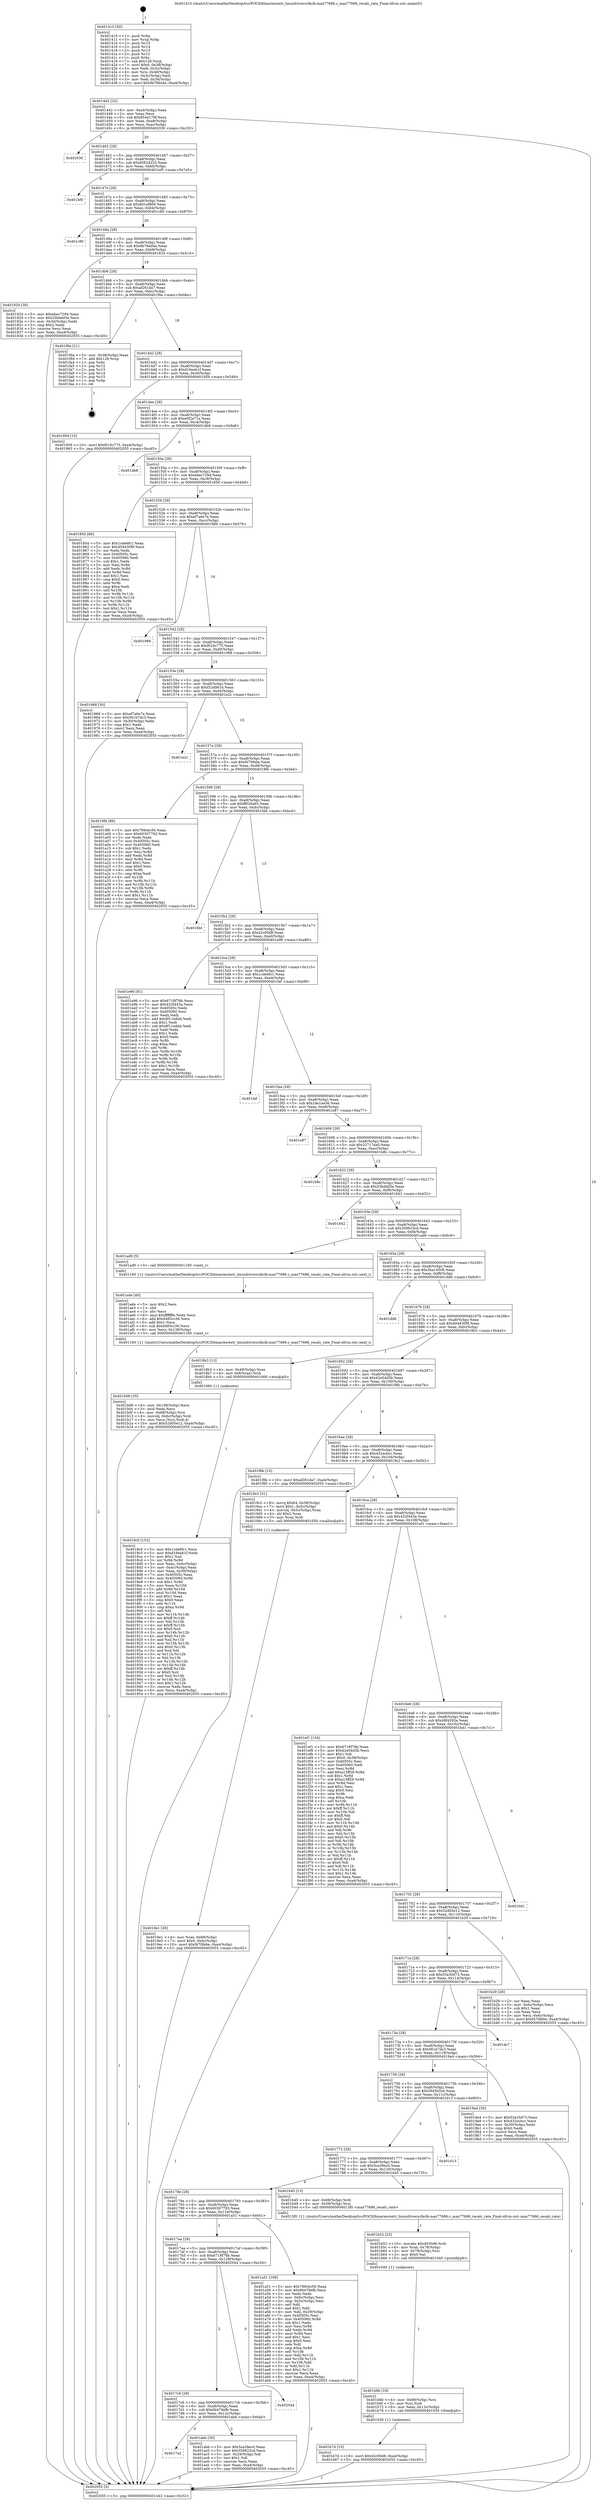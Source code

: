 digraph "0x401410" {
  label = "0x401410 (/mnt/c/Users/mathe/Desktop/tcc/POCII/binaries/extr_linuxdriversclkclk-max77686.c_max77686_recalc_rate_Final-ollvm.out::main(0))"
  labelloc = "t"
  node[shape=record]

  Entry [label="",width=0.3,height=0.3,shape=circle,fillcolor=black,style=filled]
  "0x401442" [label="{
     0x401442 [32]\l
     | [instrs]\l
     &nbsp;&nbsp;0x401442 \<+6\>: mov -0xa4(%rbp),%eax\l
     &nbsp;&nbsp;0x401448 \<+2\>: mov %eax,%ecx\l
     &nbsp;&nbsp;0x40144a \<+6\>: sub $0x854d179f,%ecx\l
     &nbsp;&nbsp;0x401450 \<+6\>: mov %eax,-0xa8(%rbp)\l
     &nbsp;&nbsp;0x401456 \<+6\>: mov %ecx,-0xac(%rbp)\l
     &nbsp;&nbsp;0x40145c \<+6\>: je 0000000000402030 \<main+0xc20\>\l
  }"]
  "0x402030" [label="{
     0x402030\l
  }", style=dashed]
  "0x401462" [label="{
     0x401462 [28]\l
     | [instrs]\l
     &nbsp;&nbsp;0x401462 \<+5\>: jmp 0000000000401467 \<main+0x57\>\l
     &nbsp;&nbsp;0x401467 \<+6\>: mov -0xa8(%rbp),%eax\l
     &nbsp;&nbsp;0x40146d \<+5\>: sub $0x85624220,%eax\l
     &nbsp;&nbsp;0x401472 \<+6\>: mov %eax,-0xb0(%rbp)\l
     &nbsp;&nbsp;0x401478 \<+6\>: je 0000000000401bf5 \<main+0x7e5\>\l
  }"]
  Exit [label="",width=0.3,height=0.3,shape=circle,fillcolor=black,style=filled,peripheries=2]
  "0x401bf5" [label="{
     0x401bf5\l
  }", style=dashed]
  "0x40147e" [label="{
     0x40147e [28]\l
     | [instrs]\l
     &nbsp;&nbsp;0x40147e \<+5\>: jmp 0000000000401483 \<main+0x73\>\l
     &nbsp;&nbsp;0x401483 \<+6\>: mov -0xa8(%rbp),%eax\l
     &nbsp;&nbsp;0x401489 \<+5\>: sub $0x8d1ef869,%eax\l
     &nbsp;&nbsp;0x40148e \<+6\>: mov %eax,-0xb4(%rbp)\l
     &nbsp;&nbsp;0x401494 \<+6\>: je 0000000000401c80 \<main+0x870\>\l
  }"]
  "0x401b7d" [label="{
     0x401b7d [15]\l
     | [instrs]\l
     &nbsp;&nbsp;0x401b7d \<+10\>: movl $0x42c00d8,-0xa4(%rbp)\l
     &nbsp;&nbsp;0x401b87 \<+5\>: jmp 0000000000402055 \<main+0xc45\>\l
  }"]
  "0x401c80" [label="{
     0x401c80\l
  }", style=dashed]
  "0x40149a" [label="{
     0x40149a [28]\l
     | [instrs]\l
     &nbsp;&nbsp;0x40149a \<+5\>: jmp 000000000040149f \<main+0x8f\>\l
     &nbsp;&nbsp;0x40149f \<+6\>: mov -0xa8(%rbp),%eax\l
     &nbsp;&nbsp;0x4014a5 \<+5\>: sub $0x9b78dd4e,%eax\l
     &nbsp;&nbsp;0x4014aa \<+6\>: mov %eax,-0xb8(%rbp)\l
     &nbsp;&nbsp;0x4014b0 \<+6\>: je 0000000000401824 \<main+0x414\>\l
  }"]
  "0x401b6b" [label="{
     0x401b6b [18]\l
     | [instrs]\l
     &nbsp;&nbsp;0x401b6b \<+4\>: mov -0x68(%rbp),%rsi\l
     &nbsp;&nbsp;0x401b6f \<+3\>: mov %rsi,%rdi\l
     &nbsp;&nbsp;0x401b72 \<+6\>: mov %eax,-0x13c(%rbp)\l
     &nbsp;&nbsp;0x401b78 \<+5\>: call 0000000000401030 \<free@plt\>\l
     | [calls]\l
     &nbsp;&nbsp;0x401030 \{1\} (unknown)\l
  }"]
  "0x401824" [label="{
     0x401824 [30]\l
     | [instrs]\l
     &nbsp;&nbsp;0x401824 \<+5\>: mov $0xebec7294,%eax\l
     &nbsp;&nbsp;0x401829 \<+5\>: mov $0x33bddd3e,%ecx\l
     &nbsp;&nbsp;0x40182e \<+3\>: mov -0x34(%rbp),%edx\l
     &nbsp;&nbsp;0x401831 \<+3\>: cmp $0x2,%edx\l
     &nbsp;&nbsp;0x401834 \<+3\>: cmovne %ecx,%eax\l
     &nbsp;&nbsp;0x401837 \<+6\>: mov %eax,-0xa4(%rbp)\l
     &nbsp;&nbsp;0x40183d \<+5\>: jmp 0000000000402055 \<main+0xc45\>\l
  }"]
  "0x4014b6" [label="{
     0x4014b6 [28]\l
     | [instrs]\l
     &nbsp;&nbsp;0x4014b6 \<+5\>: jmp 00000000004014bb \<main+0xab\>\l
     &nbsp;&nbsp;0x4014bb \<+6\>: mov -0xa8(%rbp),%eax\l
     &nbsp;&nbsp;0x4014c1 \<+5\>: sub $0xaf261da7,%eax\l
     &nbsp;&nbsp;0x4014c6 \<+6\>: mov %eax,-0xbc(%rbp)\l
     &nbsp;&nbsp;0x4014cc \<+6\>: je 0000000000401f9a \<main+0xb8a\>\l
  }"]
  "0x402055" [label="{
     0x402055 [5]\l
     | [instrs]\l
     &nbsp;&nbsp;0x402055 \<+5\>: jmp 0000000000401442 \<main+0x32\>\l
  }"]
  "0x401410" [label="{
     0x401410 [50]\l
     | [instrs]\l
     &nbsp;&nbsp;0x401410 \<+1\>: push %rbp\l
     &nbsp;&nbsp;0x401411 \<+3\>: mov %rsp,%rbp\l
     &nbsp;&nbsp;0x401414 \<+2\>: push %r15\l
     &nbsp;&nbsp;0x401416 \<+2\>: push %r14\l
     &nbsp;&nbsp;0x401418 \<+2\>: push %r13\l
     &nbsp;&nbsp;0x40141a \<+2\>: push %r12\l
     &nbsp;&nbsp;0x40141c \<+1\>: push %rbx\l
     &nbsp;&nbsp;0x40141d \<+7\>: sub $0x128,%rsp\l
     &nbsp;&nbsp;0x401424 \<+7\>: movl $0x0,-0x38(%rbp)\l
     &nbsp;&nbsp;0x40142b \<+3\>: mov %edi,-0x3c(%rbp)\l
     &nbsp;&nbsp;0x40142e \<+4\>: mov %rsi,-0x48(%rbp)\l
     &nbsp;&nbsp;0x401432 \<+3\>: mov -0x3c(%rbp),%edi\l
     &nbsp;&nbsp;0x401435 \<+3\>: mov %edi,-0x34(%rbp)\l
     &nbsp;&nbsp;0x401438 \<+10\>: movl $0x9b78dd4e,-0xa4(%rbp)\l
  }"]
  "0x401b52" [label="{
     0x401b52 [25]\l
     | [instrs]\l
     &nbsp;&nbsp;0x401b52 \<+10\>: movabs $0x4030d6,%rdi\l
     &nbsp;&nbsp;0x401b5c \<+4\>: mov %rax,-0x78(%rbp)\l
     &nbsp;&nbsp;0x401b60 \<+4\>: mov -0x78(%rbp),%rsi\l
     &nbsp;&nbsp;0x401b64 \<+2\>: mov $0x0,%al\l
     &nbsp;&nbsp;0x401b66 \<+5\>: call 0000000000401040 \<printf@plt\>\l
     | [calls]\l
     &nbsp;&nbsp;0x401040 \{1\} (unknown)\l
  }"]
  "0x401f9a" [label="{
     0x401f9a [21]\l
     | [instrs]\l
     &nbsp;&nbsp;0x401f9a \<+3\>: mov -0x38(%rbp),%eax\l
     &nbsp;&nbsp;0x401f9d \<+7\>: add $0x128,%rsp\l
     &nbsp;&nbsp;0x401fa4 \<+1\>: pop %rbx\l
     &nbsp;&nbsp;0x401fa5 \<+2\>: pop %r12\l
     &nbsp;&nbsp;0x401fa7 \<+2\>: pop %r13\l
     &nbsp;&nbsp;0x401fa9 \<+2\>: pop %r14\l
     &nbsp;&nbsp;0x401fab \<+2\>: pop %r15\l
     &nbsp;&nbsp;0x401fad \<+1\>: pop %rbp\l
     &nbsp;&nbsp;0x401fae \<+1\>: ret\l
  }"]
  "0x4014d2" [label="{
     0x4014d2 [28]\l
     | [instrs]\l
     &nbsp;&nbsp;0x4014d2 \<+5\>: jmp 00000000004014d7 \<main+0xc7\>\l
     &nbsp;&nbsp;0x4014d7 \<+6\>: mov -0xa8(%rbp),%eax\l
     &nbsp;&nbsp;0x4014dd \<+5\>: sub $0xd16eeb1f,%eax\l
     &nbsp;&nbsp;0x4014e2 \<+6\>: mov %eax,-0xc0(%rbp)\l
     &nbsp;&nbsp;0x4014e8 \<+6\>: je 0000000000401959 \<main+0x549\>\l
  }"]
  "0x401b06" [label="{
     0x401b06 [35]\l
     | [instrs]\l
     &nbsp;&nbsp;0x401b06 \<+6\>: mov -0x138(%rbp),%ecx\l
     &nbsp;&nbsp;0x401b0c \<+3\>: imul %eax,%ecx\l
     &nbsp;&nbsp;0x401b0f \<+4\>: mov -0x68(%rbp),%rsi\l
     &nbsp;&nbsp;0x401b13 \<+4\>: movslq -0x6c(%rbp),%rdi\l
     &nbsp;&nbsp;0x401b17 \<+3\>: mov %ecx,(%rsi,%rdi,4)\l
     &nbsp;&nbsp;0x401b1a \<+10\>: movl $0x52d05e12,-0xa4(%rbp)\l
     &nbsp;&nbsp;0x401b24 \<+5\>: jmp 0000000000402055 \<main+0xc45\>\l
  }"]
  "0x401959" [label="{
     0x401959 [15]\l
     | [instrs]\l
     &nbsp;&nbsp;0x401959 \<+10\>: movl $0xf016c775,-0xa4(%rbp)\l
     &nbsp;&nbsp;0x401963 \<+5\>: jmp 0000000000402055 \<main+0xc45\>\l
  }"]
  "0x4014ee" [label="{
     0x4014ee [28]\l
     | [instrs]\l
     &nbsp;&nbsp;0x4014ee \<+5\>: jmp 00000000004014f3 \<main+0xe3\>\l
     &nbsp;&nbsp;0x4014f3 \<+6\>: mov -0xa8(%rbp),%eax\l
     &nbsp;&nbsp;0x4014f9 \<+5\>: sub $0xe0f2a71a,%eax\l
     &nbsp;&nbsp;0x4014fe \<+6\>: mov %eax,-0xc4(%rbp)\l
     &nbsp;&nbsp;0x401504 \<+6\>: je 0000000000401db8 \<main+0x9a8\>\l
  }"]
  "0x401ade" [label="{
     0x401ade [40]\l
     | [instrs]\l
     &nbsp;&nbsp;0x401ade \<+5\>: mov $0x2,%ecx\l
     &nbsp;&nbsp;0x401ae3 \<+1\>: cltd\l
     &nbsp;&nbsp;0x401ae4 \<+2\>: idiv %ecx\l
     &nbsp;&nbsp;0x401ae6 \<+6\>: imul $0xfffffffe,%edx,%ecx\l
     &nbsp;&nbsp;0x401aec \<+6\>: add $0xd485cc36,%ecx\l
     &nbsp;&nbsp;0x401af2 \<+3\>: add $0x1,%ecx\l
     &nbsp;&nbsp;0x401af5 \<+6\>: sub $0xd485cc36,%ecx\l
     &nbsp;&nbsp;0x401afb \<+6\>: mov %ecx,-0x138(%rbp)\l
     &nbsp;&nbsp;0x401b01 \<+5\>: call 0000000000401160 \<next_i\>\l
     | [calls]\l
     &nbsp;&nbsp;0x401160 \{1\} (/mnt/c/Users/mathe/Desktop/tcc/POCII/binaries/extr_linuxdriversclkclk-max77686.c_max77686_recalc_rate_Final-ollvm.out::next_i)\l
  }"]
  "0x401db8" [label="{
     0x401db8\l
  }", style=dashed]
  "0x40150a" [label="{
     0x40150a [28]\l
     | [instrs]\l
     &nbsp;&nbsp;0x40150a \<+5\>: jmp 000000000040150f \<main+0xff\>\l
     &nbsp;&nbsp;0x40150f \<+6\>: mov -0xa8(%rbp),%eax\l
     &nbsp;&nbsp;0x401515 \<+5\>: sub $0xebec7294,%eax\l
     &nbsp;&nbsp;0x40151a \<+6\>: mov %eax,-0xc8(%rbp)\l
     &nbsp;&nbsp;0x401520 \<+6\>: je 000000000040185d \<main+0x44d\>\l
  }"]
  "0x4017e2" [label="{
     0x4017e2\l
  }", style=dashed]
  "0x40185d" [label="{
     0x40185d [86]\l
     | [instrs]\l
     &nbsp;&nbsp;0x40185d \<+5\>: mov $0x1cde6fc1,%eax\l
     &nbsp;&nbsp;0x401862 \<+5\>: mov $0x404430f9,%ecx\l
     &nbsp;&nbsp;0x401867 \<+2\>: xor %edx,%edx\l
     &nbsp;&nbsp;0x401869 \<+7\>: mov 0x40505c,%esi\l
     &nbsp;&nbsp;0x401870 \<+7\>: mov 0x405060,%edi\l
     &nbsp;&nbsp;0x401877 \<+3\>: sub $0x1,%edx\l
     &nbsp;&nbsp;0x40187a \<+3\>: mov %esi,%r8d\l
     &nbsp;&nbsp;0x40187d \<+3\>: add %edx,%r8d\l
     &nbsp;&nbsp;0x401880 \<+4\>: imul %r8d,%esi\l
     &nbsp;&nbsp;0x401884 \<+3\>: and $0x1,%esi\l
     &nbsp;&nbsp;0x401887 \<+3\>: cmp $0x0,%esi\l
     &nbsp;&nbsp;0x40188a \<+4\>: sete %r9b\l
     &nbsp;&nbsp;0x40188e \<+3\>: cmp $0xa,%edi\l
     &nbsp;&nbsp;0x401891 \<+4\>: setl %r10b\l
     &nbsp;&nbsp;0x401895 \<+3\>: mov %r9b,%r11b\l
     &nbsp;&nbsp;0x401898 \<+3\>: and %r10b,%r11b\l
     &nbsp;&nbsp;0x40189b \<+3\>: xor %r10b,%r9b\l
     &nbsp;&nbsp;0x40189e \<+3\>: or %r9b,%r11b\l
     &nbsp;&nbsp;0x4018a1 \<+4\>: test $0x1,%r11b\l
     &nbsp;&nbsp;0x4018a5 \<+3\>: cmovne %ecx,%eax\l
     &nbsp;&nbsp;0x4018a8 \<+6\>: mov %eax,-0xa4(%rbp)\l
     &nbsp;&nbsp;0x4018ae \<+5\>: jmp 0000000000402055 \<main+0xc45\>\l
  }"]
  "0x401526" [label="{
     0x401526 [28]\l
     | [instrs]\l
     &nbsp;&nbsp;0x401526 \<+5\>: jmp 000000000040152b \<main+0x11b\>\l
     &nbsp;&nbsp;0x40152b \<+6\>: mov -0xa8(%rbp),%eax\l
     &nbsp;&nbsp;0x401531 \<+5\>: sub $0xef7a6e7e,%eax\l
     &nbsp;&nbsp;0x401536 \<+6\>: mov %eax,-0xcc(%rbp)\l
     &nbsp;&nbsp;0x40153c \<+6\>: je 0000000000401986 \<main+0x576\>\l
  }"]
  "0x401abb" [label="{
     0x401abb [30]\l
     | [instrs]\l
     &nbsp;&nbsp;0x401abb \<+5\>: mov $0x5ca39ec0,%eax\l
     &nbsp;&nbsp;0x401ac0 \<+5\>: mov $0x359623cd,%ecx\l
     &nbsp;&nbsp;0x401ac5 \<+3\>: mov -0x29(%rbp),%dl\l
     &nbsp;&nbsp;0x401ac8 \<+3\>: test $0x1,%dl\l
     &nbsp;&nbsp;0x401acb \<+3\>: cmovne %ecx,%eax\l
     &nbsp;&nbsp;0x401ace \<+6\>: mov %eax,-0xa4(%rbp)\l
     &nbsp;&nbsp;0x401ad4 \<+5\>: jmp 0000000000402055 \<main+0xc45\>\l
  }"]
  "0x401986" [label="{
     0x401986\l
  }", style=dashed]
  "0x401542" [label="{
     0x401542 [28]\l
     | [instrs]\l
     &nbsp;&nbsp;0x401542 \<+5\>: jmp 0000000000401547 \<main+0x137\>\l
     &nbsp;&nbsp;0x401547 \<+6\>: mov -0xa8(%rbp),%eax\l
     &nbsp;&nbsp;0x40154d \<+5\>: sub $0xf016c775,%eax\l
     &nbsp;&nbsp;0x401552 \<+6\>: mov %eax,-0xd0(%rbp)\l
     &nbsp;&nbsp;0x401558 \<+6\>: je 0000000000401968 \<main+0x558\>\l
  }"]
  "0x4017c6" [label="{
     0x4017c6 [28]\l
     | [instrs]\l
     &nbsp;&nbsp;0x4017c6 \<+5\>: jmp 00000000004017cb \<main+0x3bb\>\l
     &nbsp;&nbsp;0x4017cb \<+6\>: mov -0xa8(%rbp),%eax\l
     &nbsp;&nbsp;0x4017d1 \<+5\>: sub $0x6b478efb,%eax\l
     &nbsp;&nbsp;0x4017d6 \<+6\>: mov %eax,-0x12c(%rbp)\l
     &nbsp;&nbsp;0x4017dc \<+6\>: je 0000000000401abb \<main+0x6ab\>\l
  }"]
  "0x401968" [label="{
     0x401968 [30]\l
     | [instrs]\l
     &nbsp;&nbsp;0x401968 \<+5\>: mov $0xef7a6e7e,%eax\l
     &nbsp;&nbsp;0x40196d \<+5\>: mov $0x561b7dc3,%ecx\l
     &nbsp;&nbsp;0x401972 \<+3\>: mov -0x30(%rbp),%edx\l
     &nbsp;&nbsp;0x401975 \<+3\>: cmp $0x1,%edx\l
     &nbsp;&nbsp;0x401978 \<+3\>: cmovl %ecx,%eax\l
     &nbsp;&nbsp;0x40197b \<+6\>: mov %eax,-0xa4(%rbp)\l
     &nbsp;&nbsp;0x401981 \<+5\>: jmp 0000000000402055 \<main+0xc45\>\l
  }"]
  "0x40155e" [label="{
     0x40155e [28]\l
     | [instrs]\l
     &nbsp;&nbsp;0x40155e \<+5\>: jmp 0000000000401563 \<main+0x153\>\l
     &nbsp;&nbsp;0x401563 \<+6\>: mov -0xa8(%rbp),%eax\l
     &nbsp;&nbsp;0x401569 \<+5\>: sub $0xf32d061b,%eax\l
     &nbsp;&nbsp;0x40156e \<+6\>: mov %eax,-0xd4(%rbp)\l
     &nbsp;&nbsp;0x401574 \<+6\>: je 0000000000401e2c \<main+0xa1c\>\l
  }"]
  "0x402044" [label="{
     0x402044\l
  }", style=dashed]
  "0x401e2c" [label="{
     0x401e2c\l
  }", style=dashed]
  "0x40157a" [label="{
     0x40157a [28]\l
     | [instrs]\l
     &nbsp;&nbsp;0x40157a \<+5\>: jmp 000000000040157f \<main+0x16f\>\l
     &nbsp;&nbsp;0x40157f \<+6\>: mov -0xa8(%rbp),%eax\l
     &nbsp;&nbsp;0x401585 \<+5\>: sub $0xf470febe,%eax\l
     &nbsp;&nbsp;0x40158a \<+6\>: mov %eax,-0xd8(%rbp)\l
     &nbsp;&nbsp;0x401590 \<+6\>: je 00000000004019fb \<main+0x5eb\>\l
  }"]
  "0x4017aa" [label="{
     0x4017aa [28]\l
     | [instrs]\l
     &nbsp;&nbsp;0x4017aa \<+5\>: jmp 00000000004017af \<main+0x39f\>\l
     &nbsp;&nbsp;0x4017af \<+6\>: mov -0xa8(%rbp),%eax\l
     &nbsp;&nbsp;0x4017b5 \<+5\>: sub $0x6718f78b,%eax\l
     &nbsp;&nbsp;0x4017ba \<+6\>: mov %eax,-0x128(%rbp)\l
     &nbsp;&nbsp;0x4017c0 \<+6\>: je 0000000000402044 \<main+0xc34\>\l
  }"]
  "0x4019fb" [label="{
     0x4019fb [86]\l
     | [instrs]\l
     &nbsp;&nbsp;0x4019fb \<+5\>: mov $0x789cbc50,%eax\l
     &nbsp;&nbsp;0x401a00 \<+5\>: mov $0x60307793,%ecx\l
     &nbsp;&nbsp;0x401a05 \<+2\>: xor %edx,%edx\l
     &nbsp;&nbsp;0x401a07 \<+7\>: mov 0x40505c,%esi\l
     &nbsp;&nbsp;0x401a0e \<+7\>: mov 0x405060,%edi\l
     &nbsp;&nbsp;0x401a15 \<+3\>: sub $0x1,%edx\l
     &nbsp;&nbsp;0x401a18 \<+3\>: mov %esi,%r8d\l
     &nbsp;&nbsp;0x401a1b \<+3\>: add %edx,%r8d\l
     &nbsp;&nbsp;0x401a1e \<+4\>: imul %r8d,%esi\l
     &nbsp;&nbsp;0x401a22 \<+3\>: and $0x1,%esi\l
     &nbsp;&nbsp;0x401a25 \<+3\>: cmp $0x0,%esi\l
     &nbsp;&nbsp;0x401a28 \<+4\>: sete %r9b\l
     &nbsp;&nbsp;0x401a2c \<+3\>: cmp $0xa,%edi\l
     &nbsp;&nbsp;0x401a2f \<+4\>: setl %r10b\l
     &nbsp;&nbsp;0x401a33 \<+3\>: mov %r9b,%r11b\l
     &nbsp;&nbsp;0x401a36 \<+3\>: and %r10b,%r11b\l
     &nbsp;&nbsp;0x401a39 \<+3\>: xor %r10b,%r9b\l
     &nbsp;&nbsp;0x401a3c \<+3\>: or %r9b,%r11b\l
     &nbsp;&nbsp;0x401a3f \<+4\>: test $0x1,%r11b\l
     &nbsp;&nbsp;0x401a43 \<+3\>: cmovne %ecx,%eax\l
     &nbsp;&nbsp;0x401a46 \<+6\>: mov %eax,-0xa4(%rbp)\l
     &nbsp;&nbsp;0x401a4c \<+5\>: jmp 0000000000402055 \<main+0xc45\>\l
  }"]
  "0x401596" [label="{
     0x401596 [28]\l
     | [instrs]\l
     &nbsp;&nbsp;0x401596 \<+5\>: jmp 000000000040159b \<main+0x18b\>\l
     &nbsp;&nbsp;0x40159b \<+6\>: mov -0xa8(%rbp),%eax\l
     &nbsp;&nbsp;0x4015a1 \<+5\>: sub $0xff026a65,%eax\l
     &nbsp;&nbsp;0x4015a6 \<+6\>: mov %eax,-0xdc(%rbp)\l
     &nbsp;&nbsp;0x4015ac \<+6\>: je 0000000000401fdd \<main+0xbcd\>\l
  }"]
  "0x401a51" [label="{
     0x401a51 [106]\l
     | [instrs]\l
     &nbsp;&nbsp;0x401a51 \<+5\>: mov $0x789cbc50,%eax\l
     &nbsp;&nbsp;0x401a56 \<+5\>: mov $0x6b478efb,%ecx\l
     &nbsp;&nbsp;0x401a5b \<+2\>: xor %edx,%edx\l
     &nbsp;&nbsp;0x401a5d \<+3\>: mov -0x6c(%rbp),%esi\l
     &nbsp;&nbsp;0x401a60 \<+3\>: cmp -0x5c(%rbp),%esi\l
     &nbsp;&nbsp;0x401a63 \<+4\>: setl %dil\l
     &nbsp;&nbsp;0x401a67 \<+4\>: and $0x1,%dil\l
     &nbsp;&nbsp;0x401a6b \<+4\>: mov %dil,-0x29(%rbp)\l
     &nbsp;&nbsp;0x401a6f \<+7\>: mov 0x40505c,%esi\l
     &nbsp;&nbsp;0x401a76 \<+8\>: mov 0x405060,%r8d\l
     &nbsp;&nbsp;0x401a7e \<+3\>: sub $0x1,%edx\l
     &nbsp;&nbsp;0x401a81 \<+3\>: mov %esi,%r9d\l
     &nbsp;&nbsp;0x401a84 \<+3\>: add %edx,%r9d\l
     &nbsp;&nbsp;0x401a87 \<+4\>: imul %r9d,%esi\l
     &nbsp;&nbsp;0x401a8b \<+3\>: and $0x1,%esi\l
     &nbsp;&nbsp;0x401a8e \<+3\>: cmp $0x0,%esi\l
     &nbsp;&nbsp;0x401a91 \<+4\>: sete %dil\l
     &nbsp;&nbsp;0x401a95 \<+4\>: cmp $0xa,%r8d\l
     &nbsp;&nbsp;0x401a99 \<+4\>: setl %r10b\l
     &nbsp;&nbsp;0x401a9d \<+3\>: mov %dil,%r11b\l
     &nbsp;&nbsp;0x401aa0 \<+3\>: and %r10b,%r11b\l
     &nbsp;&nbsp;0x401aa3 \<+3\>: xor %r10b,%dil\l
     &nbsp;&nbsp;0x401aa6 \<+3\>: or %dil,%r11b\l
     &nbsp;&nbsp;0x401aa9 \<+4\>: test $0x1,%r11b\l
     &nbsp;&nbsp;0x401aad \<+3\>: cmovne %ecx,%eax\l
     &nbsp;&nbsp;0x401ab0 \<+6\>: mov %eax,-0xa4(%rbp)\l
     &nbsp;&nbsp;0x401ab6 \<+5\>: jmp 0000000000402055 \<main+0xc45\>\l
  }"]
  "0x401fdd" [label="{
     0x401fdd\l
  }", style=dashed]
  "0x4015b2" [label="{
     0x4015b2 [28]\l
     | [instrs]\l
     &nbsp;&nbsp;0x4015b2 \<+5\>: jmp 00000000004015b7 \<main+0x1a7\>\l
     &nbsp;&nbsp;0x4015b7 \<+6\>: mov -0xa8(%rbp),%eax\l
     &nbsp;&nbsp;0x4015bd \<+5\>: sub $0x42c00d8,%eax\l
     &nbsp;&nbsp;0x4015c2 \<+6\>: mov %eax,-0xe0(%rbp)\l
     &nbsp;&nbsp;0x4015c8 \<+6\>: je 0000000000401e96 \<main+0xa86\>\l
  }"]
  "0x40178e" [label="{
     0x40178e [28]\l
     | [instrs]\l
     &nbsp;&nbsp;0x40178e \<+5\>: jmp 0000000000401793 \<main+0x383\>\l
     &nbsp;&nbsp;0x401793 \<+6\>: mov -0xa8(%rbp),%eax\l
     &nbsp;&nbsp;0x401799 \<+5\>: sub $0x60307793,%eax\l
     &nbsp;&nbsp;0x40179e \<+6\>: mov %eax,-0x124(%rbp)\l
     &nbsp;&nbsp;0x4017a4 \<+6\>: je 0000000000401a51 \<main+0x641\>\l
  }"]
  "0x401e96" [label="{
     0x401e96 [91]\l
     | [instrs]\l
     &nbsp;&nbsp;0x401e96 \<+5\>: mov $0x6718f78b,%eax\l
     &nbsp;&nbsp;0x401e9b \<+5\>: mov $0x432f443a,%ecx\l
     &nbsp;&nbsp;0x401ea0 \<+7\>: mov 0x40505c,%edx\l
     &nbsp;&nbsp;0x401ea7 \<+7\>: mov 0x405060,%esi\l
     &nbsp;&nbsp;0x401eae \<+2\>: mov %edx,%edi\l
     &nbsp;&nbsp;0x401eb0 \<+6\>: add $0x9f11eddd,%edi\l
     &nbsp;&nbsp;0x401eb6 \<+3\>: sub $0x1,%edi\l
     &nbsp;&nbsp;0x401eb9 \<+6\>: sub $0x9f11eddd,%edi\l
     &nbsp;&nbsp;0x401ebf \<+3\>: imul %edi,%edx\l
     &nbsp;&nbsp;0x401ec2 \<+3\>: and $0x1,%edx\l
     &nbsp;&nbsp;0x401ec5 \<+3\>: cmp $0x0,%edx\l
     &nbsp;&nbsp;0x401ec8 \<+4\>: sete %r8b\l
     &nbsp;&nbsp;0x401ecc \<+3\>: cmp $0xa,%esi\l
     &nbsp;&nbsp;0x401ecf \<+4\>: setl %r9b\l
     &nbsp;&nbsp;0x401ed3 \<+3\>: mov %r8b,%r10b\l
     &nbsp;&nbsp;0x401ed6 \<+3\>: and %r9b,%r10b\l
     &nbsp;&nbsp;0x401ed9 \<+3\>: xor %r9b,%r8b\l
     &nbsp;&nbsp;0x401edc \<+3\>: or %r8b,%r10b\l
     &nbsp;&nbsp;0x401edf \<+4\>: test $0x1,%r10b\l
     &nbsp;&nbsp;0x401ee3 \<+3\>: cmovne %ecx,%eax\l
     &nbsp;&nbsp;0x401ee6 \<+6\>: mov %eax,-0xa4(%rbp)\l
     &nbsp;&nbsp;0x401eec \<+5\>: jmp 0000000000402055 \<main+0xc45\>\l
  }"]
  "0x4015ce" [label="{
     0x4015ce [28]\l
     | [instrs]\l
     &nbsp;&nbsp;0x4015ce \<+5\>: jmp 00000000004015d3 \<main+0x1c3\>\l
     &nbsp;&nbsp;0x4015d3 \<+6\>: mov -0xa8(%rbp),%eax\l
     &nbsp;&nbsp;0x4015d9 \<+5\>: sub $0x1cde6fc1,%eax\l
     &nbsp;&nbsp;0x4015de \<+6\>: mov %eax,-0xe4(%rbp)\l
     &nbsp;&nbsp;0x4015e4 \<+6\>: je 0000000000401faf \<main+0xb9f\>\l
  }"]
  "0x401b45" [label="{
     0x401b45 [13]\l
     | [instrs]\l
     &nbsp;&nbsp;0x401b45 \<+4\>: mov -0x68(%rbp),%rdi\l
     &nbsp;&nbsp;0x401b49 \<+4\>: mov -0x58(%rbp),%rsi\l
     &nbsp;&nbsp;0x401b4d \<+5\>: call 00000000004013f0 \<max77686_recalc_rate\>\l
     | [calls]\l
     &nbsp;&nbsp;0x4013f0 \{1\} (/mnt/c/Users/mathe/Desktop/tcc/POCII/binaries/extr_linuxdriversclkclk-max77686.c_max77686_recalc_rate_Final-ollvm.out::max77686_recalc_rate)\l
  }"]
  "0x401faf" [label="{
     0x401faf\l
  }", style=dashed]
  "0x4015ea" [label="{
     0x4015ea [28]\l
     | [instrs]\l
     &nbsp;&nbsp;0x4015ea \<+5\>: jmp 00000000004015ef \<main+0x1df\>\l
     &nbsp;&nbsp;0x4015ef \<+6\>: mov -0xa8(%rbp),%eax\l
     &nbsp;&nbsp;0x4015f5 \<+5\>: sub $0x24e1ae36,%eax\l
     &nbsp;&nbsp;0x4015fa \<+6\>: mov %eax,-0xe8(%rbp)\l
     &nbsp;&nbsp;0x401600 \<+6\>: je 0000000000401e87 \<main+0xa77\>\l
  }"]
  "0x401772" [label="{
     0x401772 [28]\l
     | [instrs]\l
     &nbsp;&nbsp;0x401772 \<+5\>: jmp 0000000000401777 \<main+0x367\>\l
     &nbsp;&nbsp;0x401777 \<+6\>: mov -0xa8(%rbp),%eax\l
     &nbsp;&nbsp;0x40177d \<+5\>: sub $0x5ca39ec0,%eax\l
     &nbsp;&nbsp;0x401782 \<+6\>: mov %eax,-0x120(%rbp)\l
     &nbsp;&nbsp;0x401788 \<+6\>: je 0000000000401b45 \<main+0x735\>\l
  }"]
  "0x401e87" [label="{
     0x401e87\l
  }", style=dashed]
  "0x401606" [label="{
     0x401606 [28]\l
     | [instrs]\l
     &nbsp;&nbsp;0x401606 \<+5\>: jmp 000000000040160b \<main+0x1fb\>\l
     &nbsp;&nbsp;0x40160b \<+6\>: mov -0xa8(%rbp),%eax\l
     &nbsp;&nbsp;0x401611 \<+5\>: sub $0x32717aa0,%eax\l
     &nbsp;&nbsp;0x401616 \<+6\>: mov %eax,-0xec(%rbp)\l
     &nbsp;&nbsp;0x40161c \<+6\>: je 0000000000401b8c \<main+0x77c\>\l
  }"]
  "0x401d13" [label="{
     0x401d13\l
  }", style=dashed]
  "0x401b8c" [label="{
     0x401b8c\l
  }", style=dashed]
  "0x401622" [label="{
     0x401622 [28]\l
     | [instrs]\l
     &nbsp;&nbsp;0x401622 \<+5\>: jmp 0000000000401627 \<main+0x217\>\l
     &nbsp;&nbsp;0x401627 \<+6\>: mov -0xa8(%rbp),%eax\l
     &nbsp;&nbsp;0x40162d \<+5\>: sub $0x33bddd3e,%eax\l
     &nbsp;&nbsp;0x401632 \<+6\>: mov %eax,-0xf0(%rbp)\l
     &nbsp;&nbsp;0x401638 \<+6\>: je 0000000000401842 \<main+0x432\>\l
  }"]
  "0x4019e1" [label="{
     0x4019e1 [26]\l
     | [instrs]\l
     &nbsp;&nbsp;0x4019e1 \<+4\>: mov %rax,-0x68(%rbp)\l
     &nbsp;&nbsp;0x4019e5 \<+7\>: movl $0x0,-0x6c(%rbp)\l
     &nbsp;&nbsp;0x4019ec \<+10\>: movl $0xf470febe,-0xa4(%rbp)\l
     &nbsp;&nbsp;0x4019f6 \<+5\>: jmp 0000000000402055 \<main+0xc45\>\l
  }"]
  "0x401842" [label="{
     0x401842\l
  }", style=dashed]
  "0x40163e" [label="{
     0x40163e [28]\l
     | [instrs]\l
     &nbsp;&nbsp;0x40163e \<+5\>: jmp 0000000000401643 \<main+0x233\>\l
     &nbsp;&nbsp;0x401643 \<+6\>: mov -0xa8(%rbp),%eax\l
     &nbsp;&nbsp;0x401649 \<+5\>: sub $0x359623cd,%eax\l
     &nbsp;&nbsp;0x40164e \<+6\>: mov %eax,-0xf4(%rbp)\l
     &nbsp;&nbsp;0x401654 \<+6\>: je 0000000000401ad9 \<main+0x6c9\>\l
  }"]
  "0x401756" [label="{
     0x401756 [28]\l
     | [instrs]\l
     &nbsp;&nbsp;0x401756 \<+5\>: jmp 000000000040175b \<main+0x34b\>\l
     &nbsp;&nbsp;0x40175b \<+6\>: mov -0xa8(%rbp),%eax\l
     &nbsp;&nbsp;0x401761 \<+5\>: sub $0x5945b5cb,%eax\l
     &nbsp;&nbsp;0x401766 \<+6\>: mov %eax,-0x11c(%rbp)\l
     &nbsp;&nbsp;0x40176c \<+6\>: je 0000000000401d13 \<main+0x903\>\l
  }"]
  "0x401ad9" [label="{
     0x401ad9 [5]\l
     | [instrs]\l
     &nbsp;&nbsp;0x401ad9 \<+5\>: call 0000000000401160 \<next_i\>\l
     | [calls]\l
     &nbsp;&nbsp;0x401160 \{1\} (/mnt/c/Users/mathe/Desktop/tcc/POCII/binaries/extr_linuxdriversclkclk-max77686.c_max77686_recalc_rate_Final-ollvm.out::next_i)\l
  }"]
  "0x40165a" [label="{
     0x40165a [28]\l
     | [instrs]\l
     &nbsp;&nbsp;0x40165a \<+5\>: jmp 000000000040165f \<main+0x24f\>\l
     &nbsp;&nbsp;0x40165f \<+6\>: mov -0xa8(%rbp),%eax\l
     &nbsp;&nbsp;0x401665 \<+5\>: sub $0x3ba14506,%eax\l
     &nbsp;&nbsp;0x40166a \<+6\>: mov %eax,-0xf8(%rbp)\l
     &nbsp;&nbsp;0x401670 \<+6\>: je 0000000000401dd6 \<main+0x9c6\>\l
  }"]
  "0x4019a4" [label="{
     0x4019a4 [30]\l
     | [instrs]\l
     &nbsp;&nbsp;0x4019a4 \<+5\>: mov $0x53a35d73,%eax\l
     &nbsp;&nbsp;0x4019a9 \<+5\>: mov $0x432ecbcc,%ecx\l
     &nbsp;&nbsp;0x4019ae \<+3\>: mov -0x30(%rbp),%edx\l
     &nbsp;&nbsp;0x4019b1 \<+3\>: cmp $0x0,%edx\l
     &nbsp;&nbsp;0x4019b4 \<+3\>: cmove %ecx,%eax\l
     &nbsp;&nbsp;0x4019b7 \<+6\>: mov %eax,-0xa4(%rbp)\l
     &nbsp;&nbsp;0x4019bd \<+5\>: jmp 0000000000402055 \<main+0xc45\>\l
  }"]
  "0x401dd6" [label="{
     0x401dd6\l
  }", style=dashed]
  "0x401676" [label="{
     0x401676 [28]\l
     | [instrs]\l
     &nbsp;&nbsp;0x401676 \<+5\>: jmp 000000000040167b \<main+0x26b\>\l
     &nbsp;&nbsp;0x40167b \<+6\>: mov -0xa8(%rbp),%eax\l
     &nbsp;&nbsp;0x401681 \<+5\>: sub $0x404430f9,%eax\l
     &nbsp;&nbsp;0x401686 \<+6\>: mov %eax,-0xfc(%rbp)\l
     &nbsp;&nbsp;0x40168c \<+6\>: je 00000000004018b3 \<main+0x4a3\>\l
  }"]
  "0x40173a" [label="{
     0x40173a [28]\l
     | [instrs]\l
     &nbsp;&nbsp;0x40173a \<+5\>: jmp 000000000040173f \<main+0x32f\>\l
     &nbsp;&nbsp;0x40173f \<+6\>: mov -0xa8(%rbp),%eax\l
     &nbsp;&nbsp;0x401745 \<+5\>: sub $0x561b7dc3,%eax\l
     &nbsp;&nbsp;0x40174a \<+6\>: mov %eax,-0x118(%rbp)\l
     &nbsp;&nbsp;0x401750 \<+6\>: je 00000000004019a4 \<main+0x594\>\l
  }"]
  "0x4018b3" [label="{
     0x4018b3 [13]\l
     | [instrs]\l
     &nbsp;&nbsp;0x4018b3 \<+4\>: mov -0x48(%rbp),%rax\l
     &nbsp;&nbsp;0x4018b7 \<+4\>: mov 0x8(%rax),%rdi\l
     &nbsp;&nbsp;0x4018bb \<+5\>: call 0000000000401060 \<atoi@plt\>\l
     | [calls]\l
     &nbsp;&nbsp;0x401060 \{1\} (unknown)\l
  }"]
  "0x401692" [label="{
     0x401692 [28]\l
     | [instrs]\l
     &nbsp;&nbsp;0x401692 \<+5\>: jmp 0000000000401697 \<main+0x287\>\l
     &nbsp;&nbsp;0x401697 \<+6\>: mov -0xa8(%rbp),%eax\l
     &nbsp;&nbsp;0x40169d \<+5\>: sub $0x42e54d3b,%eax\l
     &nbsp;&nbsp;0x4016a2 \<+6\>: mov %eax,-0x100(%rbp)\l
     &nbsp;&nbsp;0x4016a8 \<+6\>: je 0000000000401f8b \<main+0xb7b\>\l
  }"]
  "0x4018c0" [label="{
     0x4018c0 [153]\l
     | [instrs]\l
     &nbsp;&nbsp;0x4018c0 \<+5\>: mov $0x1cde6fc1,%ecx\l
     &nbsp;&nbsp;0x4018c5 \<+5\>: mov $0xd16eeb1f,%edx\l
     &nbsp;&nbsp;0x4018ca \<+3\>: mov $0x1,%sil\l
     &nbsp;&nbsp;0x4018cd \<+3\>: xor %r8d,%r8d\l
     &nbsp;&nbsp;0x4018d0 \<+3\>: mov %eax,-0x4c(%rbp)\l
     &nbsp;&nbsp;0x4018d3 \<+3\>: mov -0x4c(%rbp),%eax\l
     &nbsp;&nbsp;0x4018d6 \<+3\>: mov %eax,-0x30(%rbp)\l
     &nbsp;&nbsp;0x4018d9 \<+7\>: mov 0x40505c,%eax\l
     &nbsp;&nbsp;0x4018e0 \<+8\>: mov 0x405060,%r9d\l
     &nbsp;&nbsp;0x4018e8 \<+4\>: sub $0x1,%r8d\l
     &nbsp;&nbsp;0x4018ec \<+3\>: mov %eax,%r10d\l
     &nbsp;&nbsp;0x4018ef \<+3\>: add %r8d,%r10d\l
     &nbsp;&nbsp;0x4018f2 \<+4\>: imul %r10d,%eax\l
     &nbsp;&nbsp;0x4018f6 \<+3\>: and $0x1,%eax\l
     &nbsp;&nbsp;0x4018f9 \<+3\>: cmp $0x0,%eax\l
     &nbsp;&nbsp;0x4018fc \<+4\>: sete %r11b\l
     &nbsp;&nbsp;0x401900 \<+4\>: cmp $0xa,%r9d\l
     &nbsp;&nbsp;0x401904 \<+3\>: setl %bl\l
     &nbsp;&nbsp;0x401907 \<+3\>: mov %r11b,%r14b\l
     &nbsp;&nbsp;0x40190a \<+4\>: xor $0xff,%r14b\l
     &nbsp;&nbsp;0x40190e \<+3\>: mov %bl,%r15b\l
     &nbsp;&nbsp;0x401911 \<+4\>: xor $0xff,%r15b\l
     &nbsp;&nbsp;0x401915 \<+4\>: xor $0x0,%sil\l
     &nbsp;&nbsp;0x401919 \<+3\>: mov %r14b,%r12b\l
     &nbsp;&nbsp;0x40191c \<+4\>: and $0x0,%r12b\l
     &nbsp;&nbsp;0x401920 \<+3\>: and %sil,%r11b\l
     &nbsp;&nbsp;0x401923 \<+3\>: mov %r15b,%r13b\l
     &nbsp;&nbsp;0x401926 \<+4\>: and $0x0,%r13b\l
     &nbsp;&nbsp;0x40192a \<+3\>: and %sil,%bl\l
     &nbsp;&nbsp;0x40192d \<+3\>: or %r11b,%r12b\l
     &nbsp;&nbsp;0x401930 \<+3\>: or %bl,%r13b\l
     &nbsp;&nbsp;0x401933 \<+3\>: xor %r13b,%r12b\l
     &nbsp;&nbsp;0x401936 \<+3\>: or %r15b,%r14b\l
     &nbsp;&nbsp;0x401939 \<+4\>: xor $0xff,%r14b\l
     &nbsp;&nbsp;0x40193d \<+4\>: or $0x0,%sil\l
     &nbsp;&nbsp;0x401941 \<+3\>: and %sil,%r14b\l
     &nbsp;&nbsp;0x401944 \<+3\>: or %r14b,%r12b\l
     &nbsp;&nbsp;0x401947 \<+4\>: test $0x1,%r12b\l
     &nbsp;&nbsp;0x40194b \<+3\>: cmovne %edx,%ecx\l
     &nbsp;&nbsp;0x40194e \<+6\>: mov %ecx,-0xa4(%rbp)\l
     &nbsp;&nbsp;0x401954 \<+5\>: jmp 0000000000402055 \<main+0xc45\>\l
  }"]
  "0x401dc7" [label="{
     0x401dc7\l
  }", style=dashed]
  "0x401f8b" [label="{
     0x401f8b [15]\l
     | [instrs]\l
     &nbsp;&nbsp;0x401f8b \<+10\>: movl $0xaf261da7,-0xa4(%rbp)\l
     &nbsp;&nbsp;0x401f95 \<+5\>: jmp 0000000000402055 \<main+0xc45\>\l
  }"]
  "0x4016ae" [label="{
     0x4016ae [28]\l
     | [instrs]\l
     &nbsp;&nbsp;0x4016ae \<+5\>: jmp 00000000004016b3 \<main+0x2a3\>\l
     &nbsp;&nbsp;0x4016b3 \<+6\>: mov -0xa8(%rbp),%eax\l
     &nbsp;&nbsp;0x4016b9 \<+5\>: sub $0x432ecbcc,%eax\l
     &nbsp;&nbsp;0x4016be \<+6\>: mov %eax,-0x104(%rbp)\l
     &nbsp;&nbsp;0x4016c4 \<+6\>: je 00000000004019c2 \<main+0x5b2\>\l
  }"]
  "0x40171e" [label="{
     0x40171e [28]\l
     | [instrs]\l
     &nbsp;&nbsp;0x40171e \<+5\>: jmp 0000000000401723 \<main+0x313\>\l
     &nbsp;&nbsp;0x401723 \<+6\>: mov -0xa8(%rbp),%eax\l
     &nbsp;&nbsp;0x401729 \<+5\>: sub $0x53a35d73,%eax\l
     &nbsp;&nbsp;0x40172e \<+6\>: mov %eax,-0x114(%rbp)\l
     &nbsp;&nbsp;0x401734 \<+6\>: je 0000000000401dc7 \<main+0x9b7\>\l
  }"]
  "0x4019c2" [label="{
     0x4019c2 [31]\l
     | [instrs]\l
     &nbsp;&nbsp;0x4019c2 \<+8\>: movq $0x64,-0x58(%rbp)\l
     &nbsp;&nbsp;0x4019ca \<+7\>: movl $0x1,-0x5c(%rbp)\l
     &nbsp;&nbsp;0x4019d1 \<+4\>: movslq -0x5c(%rbp),%rax\l
     &nbsp;&nbsp;0x4019d5 \<+4\>: shl $0x2,%rax\l
     &nbsp;&nbsp;0x4019d9 \<+3\>: mov %rax,%rdi\l
     &nbsp;&nbsp;0x4019dc \<+5\>: call 0000000000401050 \<malloc@plt\>\l
     | [calls]\l
     &nbsp;&nbsp;0x401050 \{1\} (unknown)\l
  }"]
  "0x4016ca" [label="{
     0x4016ca [28]\l
     | [instrs]\l
     &nbsp;&nbsp;0x4016ca \<+5\>: jmp 00000000004016cf \<main+0x2bf\>\l
     &nbsp;&nbsp;0x4016cf \<+6\>: mov -0xa8(%rbp),%eax\l
     &nbsp;&nbsp;0x4016d5 \<+5\>: sub $0x432f443a,%eax\l
     &nbsp;&nbsp;0x4016da \<+6\>: mov %eax,-0x108(%rbp)\l
     &nbsp;&nbsp;0x4016e0 \<+6\>: je 0000000000401ef1 \<main+0xae1\>\l
  }"]
  "0x401b29" [label="{
     0x401b29 [28]\l
     | [instrs]\l
     &nbsp;&nbsp;0x401b29 \<+2\>: xor %eax,%eax\l
     &nbsp;&nbsp;0x401b2b \<+3\>: mov -0x6c(%rbp),%ecx\l
     &nbsp;&nbsp;0x401b2e \<+3\>: sub $0x1,%eax\l
     &nbsp;&nbsp;0x401b31 \<+2\>: sub %eax,%ecx\l
     &nbsp;&nbsp;0x401b33 \<+3\>: mov %ecx,-0x6c(%rbp)\l
     &nbsp;&nbsp;0x401b36 \<+10\>: movl $0xf470febe,-0xa4(%rbp)\l
     &nbsp;&nbsp;0x401b40 \<+5\>: jmp 0000000000402055 \<main+0xc45\>\l
  }"]
  "0x401ef1" [label="{
     0x401ef1 [154]\l
     | [instrs]\l
     &nbsp;&nbsp;0x401ef1 \<+5\>: mov $0x6718f78b,%eax\l
     &nbsp;&nbsp;0x401ef6 \<+5\>: mov $0x42e54d3b,%ecx\l
     &nbsp;&nbsp;0x401efb \<+2\>: mov $0x1,%dl\l
     &nbsp;&nbsp;0x401efd \<+7\>: movl $0x0,-0x38(%rbp)\l
     &nbsp;&nbsp;0x401f04 \<+7\>: mov 0x40505c,%esi\l
     &nbsp;&nbsp;0x401f0b \<+7\>: mov 0x405060,%edi\l
     &nbsp;&nbsp;0x401f12 \<+3\>: mov %esi,%r8d\l
     &nbsp;&nbsp;0x401f15 \<+7\>: add $0xa13ff29,%r8d\l
     &nbsp;&nbsp;0x401f1c \<+4\>: sub $0x1,%r8d\l
     &nbsp;&nbsp;0x401f20 \<+7\>: sub $0xa13ff29,%r8d\l
     &nbsp;&nbsp;0x401f27 \<+4\>: imul %r8d,%esi\l
     &nbsp;&nbsp;0x401f2b \<+3\>: and $0x1,%esi\l
     &nbsp;&nbsp;0x401f2e \<+3\>: cmp $0x0,%esi\l
     &nbsp;&nbsp;0x401f31 \<+4\>: sete %r9b\l
     &nbsp;&nbsp;0x401f35 \<+3\>: cmp $0xa,%edi\l
     &nbsp;&nbsp;0x401f38 \<+4\>: setl %r10b\l
     &nbsp;&nbsp;0x401f3c \<+3\>: mov %r9b,%r11b\l
     &nbsp;&nbsp;0x401f3f \<+4\>: xor $0xff,%r11b\l
     &nbsp;&nbsp;0x401f43 \<+3\>: mov %r10b,%bl\l
     &nbsp;&nbsp;0x401f46 \<+3\>: xor $0xff,%bl\l
     &nbsp;&nbsp;0x401f49 \<+3\>: xor $0x0,%dl\l
     &nbsp;&nbsp;0x401f4c \<+3\>: mov %r11b,%r14b\l
     &nbsp;&nbsp;0x401f4f \<+4\>: and $0x0,%r14b\l
     &nbsp;&nbsp;0x401f53 \<+3\>: and %dl,%r9b\l
     &nbsp;&nbsp;0x401f56 \<+3\>: mov %bl,%r15b\l
     &nbsp;&nbsp;0x401f59 \<+4\>: and $0x0,%r15b\l
     &nbsp;&nbsp;0x401f5d \<+3\>: and %dl,%r10b\l
     &nbsp;&nbsp;0x401f60 \<+3\>: or %r9b,%r14b\l
     &nbsp;&nbsp;0x401f63 \<+3\>: or %r10b,%r15b\l
     &nbsp;&nbsp;0x401f66 \<+3\>: xor %r15b,%r14b\l
     &nbsp;&nbsp;0x401f69 \<+3\>: or %bl,%r11b\l
     &nbsp;&nbsp;0x401f6c \<+4\>: xor $0xff,%r11b\l
     &nbsp;&nbsp;0x401f70 \<+3\>: or $0x0,%dl\l
     &nbsp;&nbsp;0x401f73 \<+3\>: and %dl,%r11b\l
     &nbsp;&nbsp;0x401f76 \<+3\>: or %r11b,%r14b\l
     &nbsp;&nbsp;0x401f79 \<+4\>: test $0x1,%r14b\l
     &nbsp;&nbsp;0x401f7d \<+3\>: cmovne %ecx,%eax\l
     &nbsp;&nbsp;0x401f80 \<+6\>: mov %eax,-0xa4(%rbp)\l
     &nbsp;&nbsp;0x401f86 \<+5\>: jmp 0000000000402055 \<main+0xc45\>\l
  }"]
  "0x4016e6" [label="{
     0x4016e6 [28]\l
     | [instrs]\l
     &nbsp;&nbsp;0x4016e6 \<+5\>: jmp 00000000004016eb \<main+0x2db\>\l
     &nbsp;&nbsp;0x4016eb \<+6\>: mov -0xa8(%rbp),%eax\l
     &nbsp;&nbsp;0x4016f1 \<+5\>: sub $0x49f4292e,%eax\l
     &nbsp;&nbsp;0x4016f6 \<+6\>: mov %eax,-0x10c(%rbp)\l
     &nbsp;&nbsp;0x4016fc \<+6\>: je 0000000000401bd1 \<main+0x7c1\>\l
  }"]
  "0x401702" [label="{
     0x401702 [28]\l
     | [instrs]\l
     &nbsp;&nbsp;0x401702 \<+5\>: jmp 0000000000401707 \<main+0x2f7\>\l
     &nbsp;&nbsp;0x401707 \<+6\>: mov -0xa8(%rbp),%eax\l
     &nbsp;&nbsp;0x40170d \<+5\>: sub $0x52d05e12,%eax\l
     &nbsp;&nbsp;0x401712 \<+6\>: mov %eax,-0x110(%rbp)\l
     &nbsp;&nbsp;0x401718 \<+6\>: je 0000000000401b29 \<main+0x719\>\l
  }"]
  "0x401bd1" [label="{
     0x401bd1\l
  }", style=dashed]
  Entry -> "0x401410" [label=" 1"]
  "0x401442" -> "0x402030" [label=" 0"]
  "0x401442" -> "0x401462" [label=" 20"]
  "0x401f9a" -> Exit [label=" 1"]
  "0x401462" -> "0x401bf5" [label=" 0"]
  "0x401462" -> "0x40147e" [label=" 20"]
  "0x401f8b" -> "0x402055" [label=" 1"]
  "0x40147e" -> "0x401c80" [label=" 0"]
  "0x40147e" -> "0x40149a" [label=" 20"]
  "0x401ef1" -> "0x402055" [label=" 1"]
  "0x40149a" -> "0x401824" [label=" 1"]
  "0x40149a" -> "0x4014b6" [label=" 19"]
  "0x401824" -> "0x402055" [label=" 1"]
  "0x401410" -> "0x401442" [label=" 1"]
  "0x402055" -> "0x401442" [label=" 19"]
  "0x401e96" -> "0x402055" [label=" 1"]
  "0x4014b6" -> "0x401f9a" [label=" 1"]
  "0x4014b6" -> "0x4014d2" [label=" 18"]
  "0x401b7d" -> "0x402055" [label=" 1"]
  "0x4014d2" -> "0x401959" [label=" 1"]
  "0x4014d2" -> "0x4014ee" [label=" 17"]
  "0x401b6b" -> "0x401b7d" [label=" 1"]
  "0x4014ee" -> "0x401db8" [label=" 0"]
  "0x4014ee" -> "0x40150a" [label=" 17"]
  "0x401b52" -> "0x401b6b" [label=" 1"]
  "0x40150a" -> "0x40185d" [label=" 1"]
  "0x40150a" -> "0x401526" [label=" 16"]
  "0x40185d" -> "0x402055" [label=" 1"]
  "0x401b45" -> "0x401b52" [label=" 1"]
  "0x401526" -> "0x401986" [label=" 0"]
  "0x401526" -> "0x401542" [label=" 16"]
  "0x401b29" -> "0x402055" [label=" 1"]
  "0x401542" -> "0x401968" [label=" 1"]
  "0x401542" -> "0x40155e" [label=" 15"]
  "0x401ade" -> "0x401b06" [label=" 1"]
  "0x40155e" -> "0x401e2c" [label=" 0"]
  "0x40155e" -> "0x40157a" [label=" 15"]
  "0x401ad9" -> "0x401ade" [label=" 1"]
  "0x40157a" -> "0x4019fb" [label=" 2"]
  "0x40157a" -> "0x401596" [label=" 13"]
  "0x4017c6" -> "0x4017e2" [label=" 0"]
  "0x401596" -> "0x401fdd" [label=" 0"]
  "0x401596" -> "0x4015b2" [label=" 13"]
  "0x4017c6" -> "0x401abb" [label=" 2"]
  "0x4015b2" -> "0x401e96" [label=" 1"]
  "0x4015b2" -> "0x4015ce" [label=" 12"]
  "0x4017aa" -> "0x4017c6" [label=" 2"]
  "0x4015ce" -> "0x401faf" [label=" 0"]
  "0x4015ce" -> "0x4015ea" [label=" 12"]
  "0x4017aa" -> "0x402044" [label=" 0"]
  "0x4015ea" -> "0x401e87" [label=" 0"]
  "0x4015ea" -> "0x401606" [label=" 12"]
  "0x401a51" -> "0x402055" [label=" 2"]
  "0x401606" -> "0x401b8c" [label=" 0"]
  "0x401606" -> "0x401622" [label=" 12"]
  "0x40178e" -> "0x4017aa" [label=" 2"]
  "0x401622" -> "0x401842" [label=" 0"]
  "0x401622" -> "0x40163e" [label=" 12"]
  "0x401b06" -> "0x402055" [label=" 1"]
  "0x40163e" -> "0x401ad9" [label=" 1"]
  "0x40163e" -> "0x40165a" [label=" 11"]
  "0x401772" -> "0x40178e" [label=" 4"]
  "0x40165a" -> "0x401dd6" [label=" 0"]
  "0x40165a" -> "0x401676" [label=" 11"]
  "0x401772" -> "0x401b45" [label=" 1"]
  "0x401676" -> "0x4018b3" [label=" 1"]
  "0x401676" -> "0x401692" [label=" 10"]
  "0x4018b3" -> "0x4018c0" [label=" 1"]
  "0x4018c0" -> "0x402055" [label=" 1"]
  "0x401959" -> "0x402055" [label=" 1"]
  "0x401968" -> "0x402055" [label=" 1"]
  "0x401756" -> "0x401772" [label=" 5"]
  "0x401692" -> "0x401f8b" [label=" 1"]
  "0x401692" -> "0x4016ae" [label=" 9"]
  "0x401756" -> "0x401d13" [label=" 0"]
  "0x4016ae" -> "0x4019c2" [label=" 1"]
  "0x4016ae" -> "0x4016ca" [label=" 8"]
  "0x4019fb" -> "0x402055" [label=" 2"]
  "0x4016ca" -> "0x401ef1" [label=" 1"]
  "0x4016ca" -> "0x4016e6" [label=" 7"]
  "0x4019e1" -> "0x402055" [label=" 1"]
  "0x4016e6" -> "0x401bd1" [label=" 0"]
  "0x4016e6" -> "0x401702" [label=" 7"]
  "0x4019c2" -> "0x4019e1" [label=" 1"]
  "0x401702" -> "0x401b29" [label=" 1"]
  "0x401702" -> "0x40171e" [label=" 6"]
  "0x40178e" -> "0x401a51" [label=" 2"]
  "0x40171e" -> "0x401dc7" [label=" 0"]
  "0x40171e" -> "0x40173a" [label=" 6"]
  "0x401abb" -> "0x402055" [label=" 2"]
  "0x40173a" -> "0x4019a4" [label=" 1"]
  "0x40173a" -> "0x401756" [label=" 5"]
  "0x4019a4" -> "0x402055" [label=" 1"]
}
